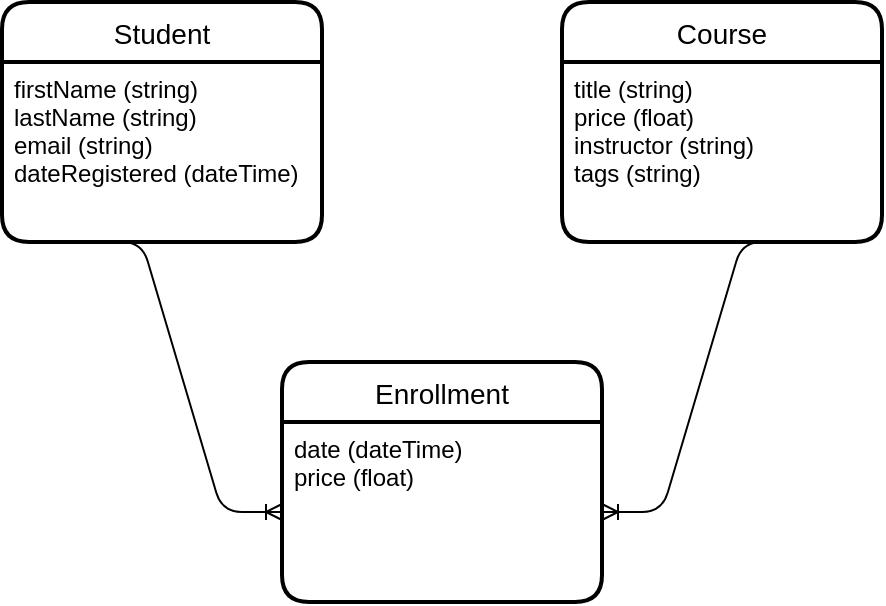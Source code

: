 <mxfile version="16.1.0" type="device"><diagram id="Shc9PXzyc63XXrd4KywP" name="Page-1"><mxGraphModel dx="791" dy="493" grid="1" gridSize="10" guides="1" tooltips="1" connect="1" arrows="1" fold="1" page="1" pageScale="1" pageWidth="827" pageHeight="1169" math="0" shadow="0"><root><mxCell id="0"/><mxCell id="1" parent="0"/><mxCell id="TwrdQFgrRyLgXbduxZ00-3" value="Student" style="swimlane;childLayout=stackLayout;horizontal=1;startSize=30;horizontalStack=0;rounded=1;fontSize=14;fontStyle=0;strokeWidth=2;resizeParent=0;resizeLast=1;shadow=0;dashed=0;align=center;labelBackgroundColor=none;" vertex="1" parent="1"><mxGeometry x="40" y="80" width="160" height="120" as="geometry"/></mxCell><mxCell id="TwrdQFgrRyLgXbduxZ00-4" value="firstName (string)&#10;lastName (string)&#10;email (string)&#10;dateRegistered (dateTime)" style="align=left;strokeColor=none;fillColor=none;spacingLeft=4;fontSize=12;verticalAlign=top;resizable=0;rotatable=0;part=1;" vertex="1" parent="TwrdQFgrRyLgXbduxZ00-3"><mxGeometry y="30" width="160" height="90" as="geometry"/></mxCell><mxCell id="TwrdQFgrRyLgXbduxZ00-6" value="Course" style="swimlane;childLayout=stackLayout;horizontal=1;startSize=30;horizontalStack=0;rounded=1;fontSize=14;fontStyle=0;strokeWidth=2;resizeParent=0;resizeLast=1;shadow=0;dashed=0;align=center;labelBackgroundColor=none;" vertex="1" parent="1"><mxGeometry x="320" y="80" width="160" height="120" as="geometry"/></mxCell><mxCell id="TwrdQFgrRyLgXbduxZ00-7" value="title (string)&#10;price (float)&#10;instructor (string)&#10;tags (string)" style="align=left;strokeColor=none;fillColor=none;spacingLeft=4;fontSize=12;verticalAlign=top;resizable=0;rotatable=0;part=1;labelBackgroundColor=none;" vertex="1" parent="TwrdQFgrRyLgXbduxZ00-6"><mxGeometry y="30" width="160" height="90" as="geometry"/></mxCell><mxCell id="TwrdQFgrRyLgXbduxZ00-11" value="Enrollment" style="swimlane;childLayout=stackLayout;horizontal=1;startSize=30;horizontalStack=0;rounded=1;fontSize=14;fontStyle=0;strokeWidth=2;resizeParent=0;resizeLast=1;shadow=0;dashed=0;align=center;labelBackgroundColor=none;" vertex="1" parent="1"><mxGeometry x="180" y="260" width="160" height="120" as="geometry"/></mxCell><mxCell id="TwrdQFgrRyLgXbduxZ00-12" value="date (dateTime)&#10;price (float)" style="align=left;strokeColor=none;fillColor=none;spacingLeft=4;fontSize=12;verticalAlign=top;resizable=0;rotatable=0;part=1;labelBackgroundColor=none;" vertex="1" parent="TwrdQFgrRyLgXbduxZ00-11"><mxGeometry y="30" width="160" height="90" as="geometry"/></mxCell><mxCell id="TwrdQFgrRyLgXbduxZ00-17" value="" style="edgeStyle=entityRelationEdgeStyle;fontSize=12;html=1;endArrow=ERoneToMany;rounded=1;exitX=0.25;exitY=1;exitDx=0;exitDy=0;" edge="1" parent="1" source="TwrdQFgrRyLgXbduxZ00-4" target="TwrdQFgrRyLgXbduxZ00-12"><mxGeometry width="100" height="100" relative="1" as="geometry"><mxPoint x="60" y="340" as="sourcePoint"/><mxPoint x="160" y="240" as="targetPoint"/></mxGeometry></mxCell><mxCell id="TwrdQFgrRyLgXbduxZ00-18" value="" style="edgeStyle=entityRelationEdgeStyle;fontSize=12;html=1;endArrow=ERoneToMany;exitX=0.75;exitY=1;exitDx=0;exitDy=0;entryX=1;entryY=0.5;entryDx=0;entryDy=0;rounded=1;" edge="1" parent="1" source="TwrdQFgrRyLgXbduxZ00-7" target="TwrdQFgrRyLgXbduxZ00-12"><mxGeometry width="100" height="100" relative="1" as="geometry"><mxPoint x="470" y="410" as="sourcePoint"/><mxPoint x="570" y="310" as="targetPoint"/></mxGeometry></mxCell></root></mxGraphModel></diagram></mxfile>